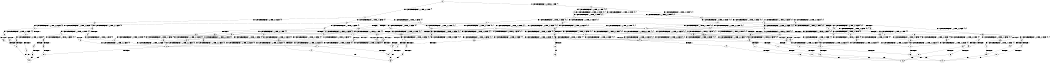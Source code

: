 digraph BCG {
size = "7, 10.5";
center = TRUE;
node [shape = circle];
0 [peripheries = 2];
0 -> 1 [label = "EX !0 !ATOMIC_EXCH_BRANCH (1, +1, TRUE, +0, 1, TRUE) !{}"];
0 -> 2 [label = "EX !1 !ATOMIC_EXCH_BRANCH (1, +0, TRUE, +0, 1, TRUE) !{}"];
1 -> 3 [label = "EX !0 !ATOMIC_EXCH_BRANCH (1, +1, TRUE, +0, 1, FALSE) !{0}"];
1 -> 4 [label = "EX !1 !ATOMIC_EXCH_BRANCH (1, +0, TRUE, +0, 1, FALSE) !{0}"];
1 -> 5 [label = "EX !0 !ATOMIC_EXCH_BRANCH (1, +1, TRUE, +0, 1, FALSE) !{0}"];
2 -> 6 [label = "EX !1 !ATOMIC_EXCH_BRANCH (1, +0, TRUE, +0, 1, TRUE) !{0, 1}"];
2 -> 7 [label = "EX !0 !ATOMIC_EXCH_BRANCH (1, +1, TRUE, +0, 1, TRUE) !{0, 1}"];
2 -> 8 [label = "EX !0 !ATOMIC_EXCH_BRANCH (1, +1, TRUE, +0, 1, TRUE) !{0, 1}"];
3 -> 9 [label = "EX !0 !ATOMIC_EXCH_BRANCH (1, +1, TRUE, +0, 2, FALSE) !{0}"];
3 -> 10 [label = "EX !1 !ATOMIC_EXCH_BRANCH (1, +0, TRUE, +0, 1, FALSE) !{0}"];
3 -> 11 [label = "EX !0 !ATOMIC_EXCH_BRANCH (1, +1, TRUE, +0, 2, FALSE) !{0}"];
4 -> 12 [label = "EX !0 !ATOMIC_EXCH_BRANCH (1, +1, TRUE, +0, 1, TRUE) !{0, 1}"];
4 -> 13 [label = "TERMINATE !1"];
4 -> 14 [label = "EX !0 !ATOMIC_EXCH_BRANCH (1, +1, TRUE, +0, 1, TRUE) !{0, 1}"];
5 -> 15 [label = "EX !1 !ATOMIC_EXCH_BRANCH (1, +0, TRUE, +0, 1, FALSE) !{0}"];
5 -> 11 [label = "EX !0 !ATOMIC_EXCH_BRANCH (1, +1, TRUE, +0, 2, FALSE) !{0}"];
6 -> 6 [label = "EX !1 !ATOMIC_EXCH_BRANCH (1, +0, TRUE, +0, 1, TRUE) !{0, 1}"];
6 -> 7 [label = "EX !0 !ATOMIC_EXCH_BRANCH (1, +1, TRUE, +0, 1, TRUE) !{0, 1}"];
6 -> 8 [label = "EX !0 !ATOMIC_EXCH_BRANCH (1, +1, TRUE, +0, 1, TRUE) !{0, 1}"];
7 -> 16 [label = "EX !0 !ATOMIC_EXCH_BRANCH (1, +1, TRUE, +0, 1, FALSE) !{0, 1}"];
7 -> 17 [label = "EX !1 !ATOMIC_EXCH_BRANCH (1, +0, TRUE, +0, 1, FALSE) !{0, 1}"];
7 -> 18 [label = "EX !0 !ATOMIC_EXCH_BRANCH (1, +1, TRUE, +0, 1, FALSE) !{0, 1}"];
8 -> 19 [label = "EX !1 !ATOMIC_EXCH_BRANCH (1, +0, TRUE, +0, 1, FALSE) !{0, 1}"];
8 -> 18 [label = "EX !0 !ATOMIC_EXCH_BRANCH (1, +1, TRUE, +0, 1, FALSE) !{0, 1}"];
8 -> 20 [label = "EX !1 !ATOMIC_EXCH_BRANCH (1, +0, TRUE, +0, 1, FALSE) !{0, 1}"];
9 -> 21 [label = "EX !1 !ATOMIC_EXCH_BRANCH (1, +0, TRUE, +0, 1, FALSE) !{0}"];
9 -> 22 [label = "TERMINATE !0"];
10 -> 23 [label = "EX !0 !ATOMIC_EXCH_BRANCH (1, +1, TRUE, +0, 2, TRUE) !{0, 1}"];
10 -> 24 [label = "TERMINATE !1"];
10 -> 25 [label = "EX !0 !ATOMIC_EXCH_BRANCH (1, +1, TRUE, +0, 2, TRUE) !{0, 1}"];
11 -> 26 [label = "EX !1 !ATOMIC_EXCH_BRANCH (1, +0, TRUE, +0, 1, FALSE) !{0}"];
11 -> 27 [label = "TERMINATE !0"];
12 -> 28 [label = "EX !0 !ATOMIC_EXCH_BRANCH (1, +1, TRUE, +0, 1, FALSE) !{0, 1}"];
12 -> 29 [label = "TERMINATE !1"];
12 -> 30 [label = "EX !0 !ATOMIC_EXCH_BRANCH (1, +1, TRUE, +0, 1, FALSE) !{0, 1}"];
13 -> 31 [label = "EX !0 !ATOMIC_EXCH_BRANCH (1, +1, TRUE, +0, 1, TRUE) !{0}"];
13 -> 32 [label = "EX !0 !ATOMIC_EXCH_BRANCH (1, +1, TRUE, +0, 1, TRUE) !{0}"];
14 -> 30 [label = "EX !0 !ATOMIC_EXCH_BRANCH (1, +1, TRUE, +0, 1, FALSE) !{0, 1}"];
14 -> 33 [label = "TERMINATE !1"];
15 -> 34 [label = "EX !0 !ATOMIC_EXCH_BRANCH (1, +1, TRUE, +0, 2, TRUE) !{0, 1}"];
15 -> 35 [label = "TERMINATE !1"];
16 -> 36 [label = "EX !0 !ATOMIC_EXCH_BRANCH (1, +1, TRUE, +0, 2, FALSE) !{0, 1}"];
16 -> 37 [label = "EX !1 !ATOMIC_EXCH_BRANCH (1, +0, TRUE, +0, 1, FALSE) !{0, 1}"];
16 -> 38 [label = "EX !0 !ATOMIC_EXCH_BRANCH (1, +1, TRUE, +0, 2, FALSE) !{0, 1}"];
17 -> 12 [label = "EX !0 !ATOMIC_EXCH_BRANCH (1, +1, TRUE, +0, 1, TRUE) !{0, 1}"];
17 -> 13 [label = "TERMINATE !1"];
17 -> 14 [label = "EX !0 !ATOMIC_EXCH_BRANCH (1, +1, TRUE, +0, 1, TRUE) !{0, 1}"];
18 -> 39 [label = "EX !1 !ATOMIC_EXCH_BRANCH (1, +0, TRUE, +0, 1, FALSE) !{0, 1}"];
18 -> 38 [label = "EX !0 !ATOMIC_EXCH_BRANCH (1, +1, TRUE, +0, 2, FALSE) !{0, 1}"];
18 -> 40 [label = "EX !1 !ATOMIC_EXCH_BRANCH (1, +0, TRUE, +0, 1, FALSE) !{0, 1}"];
19 -> 41 [label = "EX !0 !ATOMIC_EXCH_BRANCH (1, +1, TRUE, +0, 1, TRUE) !{0, 1}"];
19 -> 42 [label = "TERMINATE !1"];
19 -> 14 [label = "EX !0 !ATOMIC_EXCH_BRANCH (1, +1, TRUE, +0, 1, TRUE) !{0, 1}"];
20 -> 14 [label = "EX !0 !ATOMIC_EXCH_BRANCH (1, +1, TRUE, +0, 1, TRUE) !{0, 1}"];
20 -> 43 [label = "TERMINATE !1"];
21 -> 44 [label = "TERMINATE !0"];
21 -> 45 [label = "TERMINATE !1"];
22 -> 46 [label = "EX !1 !ATOMIC_EXCH_BRANCH (1, +0, TRUE, +0, 1, FALSE) !{}"];
23 -> 47 [label = "EX !0 !ATOMIC_EXCH_BRANCH (1, +1, TRUE, +0, 2, FALSE) !{0, 1}"];
23 -> 48 [label = "TERMINATE !1"];
23 -> 49 [label = "EX !0 !ATOMIC_EXCH_BRANCH (1, +1, TRUE, +0, 2, FALSE) !{0, 1}"];
24 -> 50 [label = "EX !0 !ATOMIC_EXCH_BRANCH (1, +1, TRUE, +0, 2, TRUE) !{0}"];
24 -> 51 [label = "EX !0 !ATOMIC_EXCH_BRANCH (1, +1, TRUE, +0, 2, TRUE) !{0}"];
25 -> 49 [label = "EX !0 !ATOMIC_EXCH_BRANCH (1, +1, TRUE, +0, 2, FALSE) !{0, 1}"];
25 -> 52 [label = "TERMINATE !1"];
26 -> 53 [label = "TERMINATE !0"];
26 -> 54 [label = "TERMINATE !1"];
27 -> 55 [label = "EX !1 !ATOMIC_EXCH_BRANCH (1, +0, TRUE, +0, 1, FALSE) !{}"];
28 -> 47 [label = "EX !0 !ATOMIC_EXCH_BRANCH (1, +1, TRUE, +0, 2, FALSE) !{0, 1}"];
28 -> 48 [label = "TERMINATE !1"];
28 -> 49 [label = "EX !0 !ATOMIC_EXCH_BRANCH (1, +1, TRUE, +0, 2, FALSE) !{0, 1}"];
29 -> 56 [label = "EX !0 !ATOMIC_EXCH_BRANCH (1, +1, TRUE, +0, 1, FALSE) !{0}"];
29 -> 57 [label = "EX !0 !ATOMIC_EXCH_BRANCH (1, +1, TRUE, +0, 1, FALSE) !{0}"];
30 -> 49 [label = "EX !0 !ATOMIC_EXCH_BRANCH (1, +1, TRUE, +0, 2, FALSE) !{0, 1}"];
30 -> 52 [label = "TERMINATE !1"];
31 -> 56 [label = "EX !0 !ATOMIC_EXCH_BRANCH (1, +1, TRUE, +0, 1, FALSE) !{0}"];
31 -> 57 [label = "EX !0 !ATOMIC_EXCH_BRANCH (1, +1, TRUE, +0, 1, FALSE) !{0}"];
32 -> 57 [label = "EX !0 !ATOMIC_EXCH_BRANCH (1, +1, TRUE, +0, 1, FALSE) !{0}"];
33 -> 58 [label = "EX !0 !ATOMIC_EXCH_BRANCH (1, +1, TRUE, +0, 1, FALSE) !{0}"];
34 -> 59 [label = "EX !0 !ATOMIC_EXCH_BRANCH (1, +1, TRUE, +0, 2, FALSE) !{0, 1}"];
34 -> 60 [label = "TERMINATE !1"];
35 -> 51 [label = "EX !0 !ATOMIC_EXCH_BRANCH (1, +1, TRUE, +0, 2, TRUE) !{0}"];
36 -> 61 [label = "EX !1 !ATOMIC_EXCH_BRANCH (1, +0, TRUE, +0, 1, FALSE) !{0, 1}"];
36 -> 62 [label = "TERMINATE !0"];
37 -> 23 [label = "EX !0 !ATOMIC_EXCH_BRANCH (1, +1, TRUE, +0, 2, TRUE) !{0, 1}"];
37 -> 24 [label = "TERMINATE !1"];
37 -> 25 [label = "EX !0 !ATOMIC_EXCH_BRANCH (1, +1, TRUE, +0, 2, TRUE) !{0, 1}"];
38 -> 63 [label = "EX !1 !ATOMIC_EXCH_BRANCH (1, +0, TRUE, +0, 1, FALSE) !{0, 1}"];
38 -> 64 [label = "EX !1 !ATOMIC_EXCH_BRANCH (1, +0, TRUE, +0, 1, FALSE) !{0, 1}"];
38 -> 65 [label = "TERMINATE !0"];
39 -> 66 [label = "EX !0 !ATOMIC_EXCH_BRANCH (1, +1, TRUE, +0, 2, TRUE) !{0, 1}"];
39 -> 67 [label = "TERMINATE !1"];
39 -> 25 [label = "EX !0 !ATOMIC_EXCH_BRANCH (1, +1, TRUE, +0, 2, TRUE) !{0, 1}"];
40 -> 25 [label = "EX !0 !ATOMIC_EXCH_BRANCH (1, +1, TRUE, +0, 2, TRUE) !{0, 1}"];
40 -> 68 [label = "TERMINATE !1"];
41 -> 69 [label = "EX !0 !ATOMIC_EXCH_BRANCH (1, +1, TRUE, +0, 1, FALSE) !{0, 1}"];
41 -> 70 [label = "TERMINATE !1"];
41 -> 30 [label = "EX !0 !ATOMIC_EXCH_BRANCH (1, +1, TRUE, +0, 1, FALSE) !{0, 1}"];
42 -> 71 [label = "EX !0 !ATOMIC_EXCH_BRANCH (1, +1, TRUE, +0, 1, TRUE) !{0}"];
43 -> 72 [label = "EX !0 !ATOMIC_EXCH_BRANCH (1, +1, TRUE, +0, 1, TRUE) !{0}"];
44 -> 73 [label = "TERMINATE !1"];
45 -> 74 [label = "TERMINATE !0"];
46 -> 73 [label = "TERMINATE !1"];
47 -> 75 [label = "TERMINATE !0"];
47 -> 76 [label = "TERMINATE !1"];
48 -> 77 [label = "EX !0 !ATOMIC_EXCH_BRANCH (1, +1, TRUE, +0, 2, FALSE) !{0}"];
48 -> 78 [label = "EX !0 !ATOMIC_EXCH_BRANCH (1, +1, TRUE, +0, 2, FALSE) !{0}"];
49 -> 79 [label = "TERMINATE !0"];
49 -> 80 [label = "TERMINATE !1"];
50 -> 77 [label = "EX !0 !ATOMIC_EXCH_BRANCH (1, +1, TRUE, +0, 2, FALSE) !{0}"];
50 -> 78 [label = "EX !0 !ATOMIC_EXCH_BRANCH (1, +1, TRUE, +0, 2, FALSE) !{0}"];
51 -> 78 [label = "EX !0 !ATOMIC_EXCH_BRANCH (1, +1, TRUE, +0, 2, FALSE) !{0}"];
52 -> 81 [label = "EX !0 !ATOMIC_EXCH_BRANCH (1, +1, TRUE, +0, 2, FALSE) !{0}"];
53 -> 82 [label = "TERMINATE !1"];
54 -> 83 [label = "TERMINATE !0"];
55 -> 82 [label = "TERMINATE !1"];
56 -> 77 [label = "EX !0 !ATOMIC_EXCH_BRANCH (1, +1, TRUE, +0, 2, FALSE) !{0}"];
56 -> 78 [label = "EX !0 !ATOMIC_EXCH_BRANCH (1, +1, TRUE, +0, 2, FALSE) !{0}"];
57 -> 78 [label = "EX !0 !ATOMIC_EXCH_BRANCH (1, +1, TRUE, +0, 2, FALSE) !{0}"];
58 -> 81 [label = "EX !0 !ATOMIC_EXCH_BRANCH (1, +1, TRUE, +0, 2, FALSE) !{0}"];
59 -> 84 [label = "TERMINATE !0"];
59 -> 85 [label = "TERMINATE !1"];
60 -> 78 [label = "EX !0 !ATOMIC_EXCH_BRANCH (1, +1, TRUE, +0, 2, FALSE) !{0}"];
61 -> 44 [label = "TERMINATE !0"];
61 -> 45 [label = "TERMINATE !1"];
62 -> 86 [label = "EX !1 !ATOMIC_EXCH_BRANCH (1, +0, TRUE, +0, 1, FALSE) !{1}"];
62 -> 87 [label = "EX !1 !ATOMIC_EXCH_BRANCH (1, +0, TRUE, +0, 1, FALSE) !{1}"];
63 -> 88 [label = "TERMINATE !0"];
63 -> 89 [label = "TERMINATE !1"];
64 -> 90 [label = "TERMINATE !0"];
64 -> 91 [label = "TERMINATE !1"];
65 -> 92 [label = "EX !1 !ATOMIC_EXCH_BRANCH (1, +0, TRUE, +0, 1, FALSE) !{1}"];
66 -> 93 [label = "EX !0 !ATOMIC_EXCH_BRANCH (1, +1, TRUE, +0, 2, FALSE) !{0, 1}"];
66 -> 94 [label = "TERMINATE !1"];
66 -> 49 [label = "EX !0 !ATOMIC_EXCH_BRANCH (1, +1, TRUE, +0, 2, FALSE) !{0, 1}"];
67 -> 95 [label = "EX !0 !ATOMIC_EXCH_BRANCH (1, +1, TRUE, +0, 2, TRUE) !{0}"];
68 -> 96 [label = "EX !0 !ATOMIC_EXCH_BRANCH (1, +1, TRUE, +0, 2, TRUE) !{0}"];
69 -> 93 [label = "EX !0 !ATOMIC_EXCH_BRANCH (1, +1, TRUE, +0, 2, FALSE) !{0, 1}"];
69 -> 94 [label = "TERMINATE !1"];
69 -> 49 [label = "EX !0 !ATOMIC_EXCH_BRANCH (1, +1, TRUE, +0, 2, FALSE) !{0, 1}"];
70 -> 97 [label = "EX !0 !ATOMIC_EXCH_BRANCH (1, +1, TRUE, +0, 1, FALSE) !{0}"];
71 -> 97 [label = "EX !0 !ATOMIC_EXCH_BRANCH (1, +1, TRUE, +0, 1, FALSE) !{0}"];
72 -> 58 [label = "EX !0 !ATOMIC_EXCH_BRANCH (1, +1, TRUE, +0, 1, FALSE) !{0}"];
73 -> 98 [label = "exit"];
74 -> 98 [label = "exit"];
75 -> 99 [label = "TERMINATE !1"];
76 -> 100 [label = "TERMINATE !0"];
77 -> 100 [label = "TERMINATE !0"];
78 -> 101 [label = "TERMINATE !0"];
79 -> 102 [label = "TERMINATE !1"];
80 -> 103 [label = "TERMINATE !0"];
81 -> 103 [label = "TERMINATE !0"];
82 -> 104 [label = "exit"];
83 -> 104 [label = "exit"];
84 -> 105 [label = "TERMINATE !1"];
85 -> 101 [label = "TERMINATE !0"];
86 -> 73 [label = "TERMINATE !1"];
87 -> 106 [label = "TERMINATE !1"];
88 -> 107 [label = "TERMINATE !1"];
89 -> 108 [label = "TERMINATE !0"];
90 -> 109 [label = "TERMINATE !1"];
91 -> 110 [label = "TERMINATE !0"];
92 -> 109 [label = "TERMINATE !1"];
93 -> 111 [label = "TERMINATE !0"];
93 -> 112 [label = "TERMINATE !1"];
94 -> 113 [label = "EX !0 !ATOMIC_EXCH_BRANCH (1, +1, TRUE, +0, 2, FALSE) !{0}"];
95 -> 113 [label = "EX !0 !ATOMIC_EXCH_BRANCH (1, +1, TRUE, +0, 2, FALSE) !{0}"];
96 -> 81 [label = "EX !0 !ATOMIC_EXCH_BRANCH (1, +1, TRUE, +0, 2, FALSE) !{0}"];
97 -> 113 [label = "EX !0 !ATOMIC_EXCH_BRANCH (1, +1, TRUE, +0, 2, FALSE) !{0}"];
99 -> 98 [label = "exit"];
100 -> 98 [label = "exit"];
101 -> 104 [label = "exit"];
102 -> 114 [label = "exit"];
103 -> 114 [label = "exit"];
105 -> 104 [label = "exit"];
106 -> 115 [label = "exit"];
107 -> 116 [label = "exit"];
108 -> 116 [label = "exit"];
109 -> 114 [label = "exit"];
110 -> 114 [label = "exit"];
111 -> 117 [label = "TERMINATE !1"];
112 -> 118 [label = "TERMINATE !0"];
113 -> 118 [label = "TERMINATE !0"];
117 -> 116 [label = "exit"];
118 -> 116 [label = "exit"];
}
